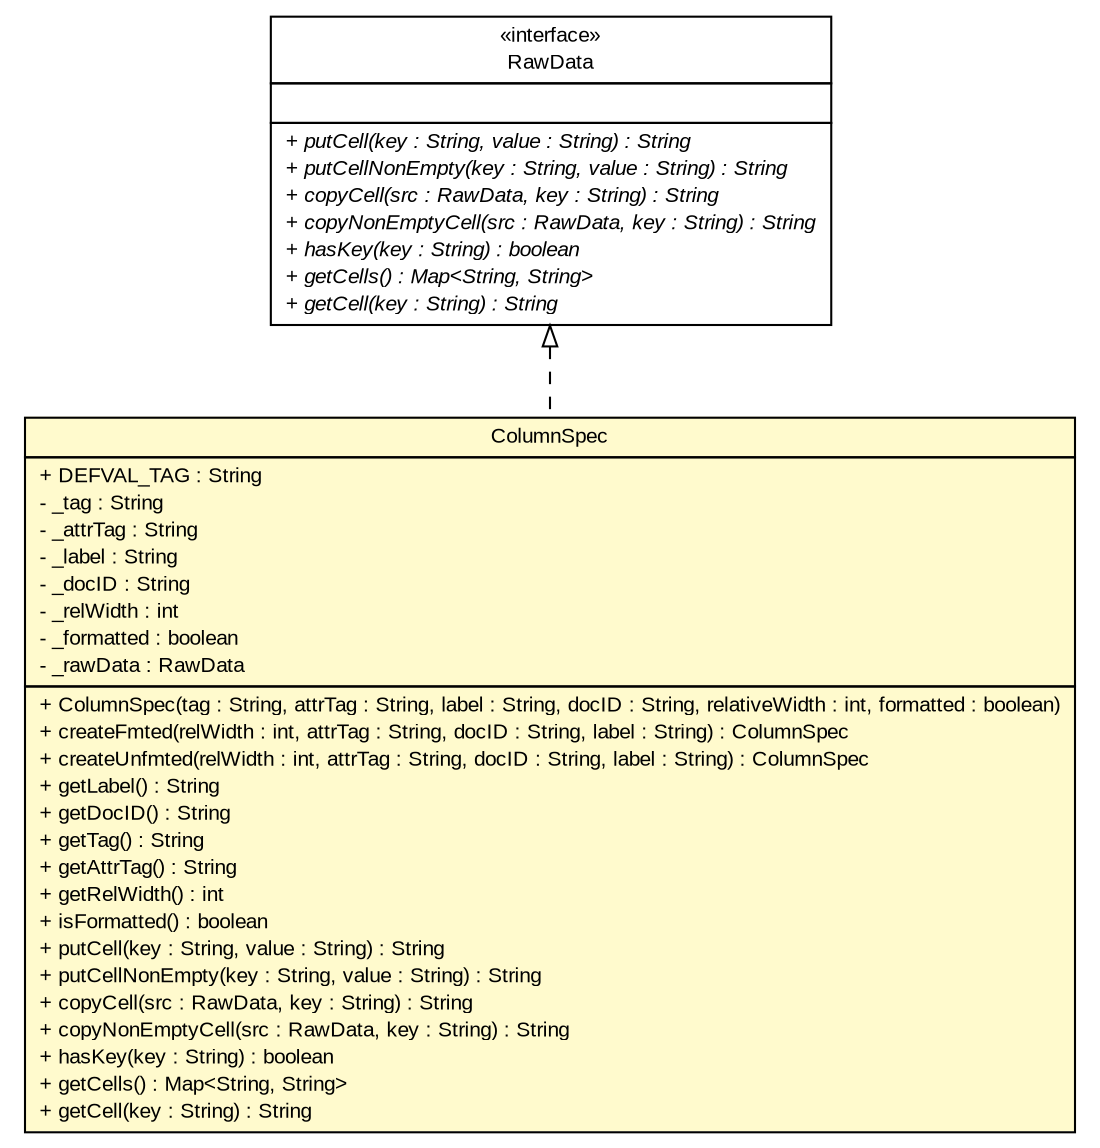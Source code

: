 #!/usr/local/bin/dot
#
# Class diagram 
# Generated by UMLGraph version R5_6_6-6-g3bdff0 (http://www.umlgraph.org/)
#

digraph G {
	edge [fontname="arial",fontsize=10,labelfontname="arial",labelfontsize=10];
	node [fontname="arial",fontsize=10,shape=plaintext];
	nodesep=0.25;
	ranksep=0.5;
	// org.tanjakostic.jcleancim.docgen.collector.RawData
	c81714 [label=<<table title="org.tanjakostic.jcleancim.docgen.collector.RawData" border="0" cellborder="1" cellspacing="0" cellpadding="2" port="p" href="./RawData.html">
		<tr><td><table border="0" cellspacing="0" cellpadding="1">
<tr><td align="center" balign="center"> &#171;interface&#187; </td></tr>
<tr><td align="center" balign="center"> RawData </td></tr>
		</table></td></tr>
		<tr><td><table border="0" cellspacing="0" cellpadding="1">
<tr><td align="left" balign="left">  </td></tr>
		</table></td></tr>
		<tr><td><table border="0" cellspacing="0" cellpadding="1">
<tr><td align="left" balign="left"><font face="Arial Italic" point-size="10.0"> + putCell(key : String, value : String) : String </font></td></tr>
<tr><td align="left" balign="left"><font face="Arial Italic" point-size="10.0"> + putCellNonEmpty(key : String, value : String) : String </font></td></tr>
<tr><td align="left" balign="left"><font face="Arial Italic" point-size="10.0"> + copyCell(src : RawData, key : String) : String </font></td></tr>
<tr><td align="left" balign="left"><font face="Arial Italic" point-size="10.0"> + copyNonEmptyCell(src : RawData, key : String) : String </font></td></tr>
<tr><td align="left" balign="left"><font face="Arial Italic" point-size="10.0"> + hasKey(key : String) : boolean </font></td></tr>
<tr><td align="left" balign="left"><font face="Arial Italic" point-size="10.0"> + getCells() : Map&lt;String, String&gt; </font></td></tr>
<tr><td align="left" balign="left"><font face="Arial Italic" point-size="10.0"> + getCell(key : String) : String </font></td></tr>
		</table></td></tr>
		</table>>, URL="./RawData.html", fontname="arial", fontcolor="black", fontsize=10.0];
	// org.tanjakostic.jcleancim.docgen.collector.ColumnSpec
	c81732 [label=<<table title="org.tanjakostic.jcleancim.docgen.collector.ColumnSpec" border="0" cellborder="1" cellspacing="0" cellpadding="2" port="p" bgcolor="lemonChiffon" href="./ColumnSpec.html">
		<tr><td><table border="0" cellspacing="0" cellpadding="1">
<tr><td align="center" balign="center"> ColumnSpec </td></tr>
		</table></td></tr>
		<tr><td><table border="0" cellspacing="0" cellpadding="1">
<tr><td align="left" balign="left"> + DEFVAL_TAG : String </td></tr>
<tr><td align="left" balign="left"> - _tag : String </td></tr>
<tr><td align="left" balign="left"> - _attrTag : String </td></tr>
<tr><td align="left" balign="left"> - _label : String </td></tr>
<tr><td align="left" balign="left"> - _docID : String </td></tr>
<tr><td align="left" balign="left"> - _relWidth : int </td></tr>
<tr><td align="left" balign="left"> - _formatted : boolean </td></tr>
<tr><td align="left" balign="left"> - _rawData : RawData </td></tr>
		</table></td></tr>
		<tr><td><table border="0" cellspacing="0" cellpadding="1">
<tr><td align="left" balign="left"> + ColumnSpec(tag : String, attrTag : String, label : String, docID : String, relativeWidth : int, formatted : boolean) </td></tr>
<tr><td align="left" balign="left"> + createFmted(relWidth : int, attrTag : String, docID : String, label : String) : ColumnSpec </td></tr>
<tr><td align="left" balign="left"> + createUnfmted(relWidth : int, attrTag : String, docID : String, label : String) : ColumnSpec </td></tr>
<tr><td align="left" balign="left"> + getLabel() : String </td></tr>
<tr><td align="left" balign="left"> + getDocID() : String </td></tr>
<tr><td align="left" balign="left"> + getTag() : String </td></tr>
<tr><td align="left" balign="left"> + getAttrTag() : String </td></tr>
<tr><td align="left" balign="left"> + getRelWidth() : int </td></tr>
<tr><td align="left" balign="left"> + isFormatted() : boolean </td></tr>
<tr><td align="left" balign="left"> + putCell(key : String, value : String) : String </td></tr>
<tr><td align="left" balign="left"> + putCellNonEmpty(key : String, value : String) : String </td></tr>
<tr><td align="left" balign="left"> + copyCell(src : RawData, key : String) : String </td></tr>
<tr><td align="left" balign="left"> + copyNonEmptyCell(src : RawData, key : String) : String </td></tr>
<tr><td align="left" balign="left"> + hasKey(key : String) : boolean </td></tr>
<tr><td align="left" balign="left"> + getCells() : Map&lt;String, String&gt; </td></tr>
<tr><td align="left" balign="left"> + getCell(key : String) : String </td></tr>
		</table></td></tr>
		</table>>, URL="./ColumnSpec.html", fontname="arial", fontcolor="black", fontsize=10.0];
	//org.tanjakostic.jcleancim.docgen.collector.ColumnSpec implements org.tanjakostic.jcleancim.docgen.collector.RawData
	c81714:p -> c81732:p [dir=back,arrowtail=empty,style=dashed];
}

